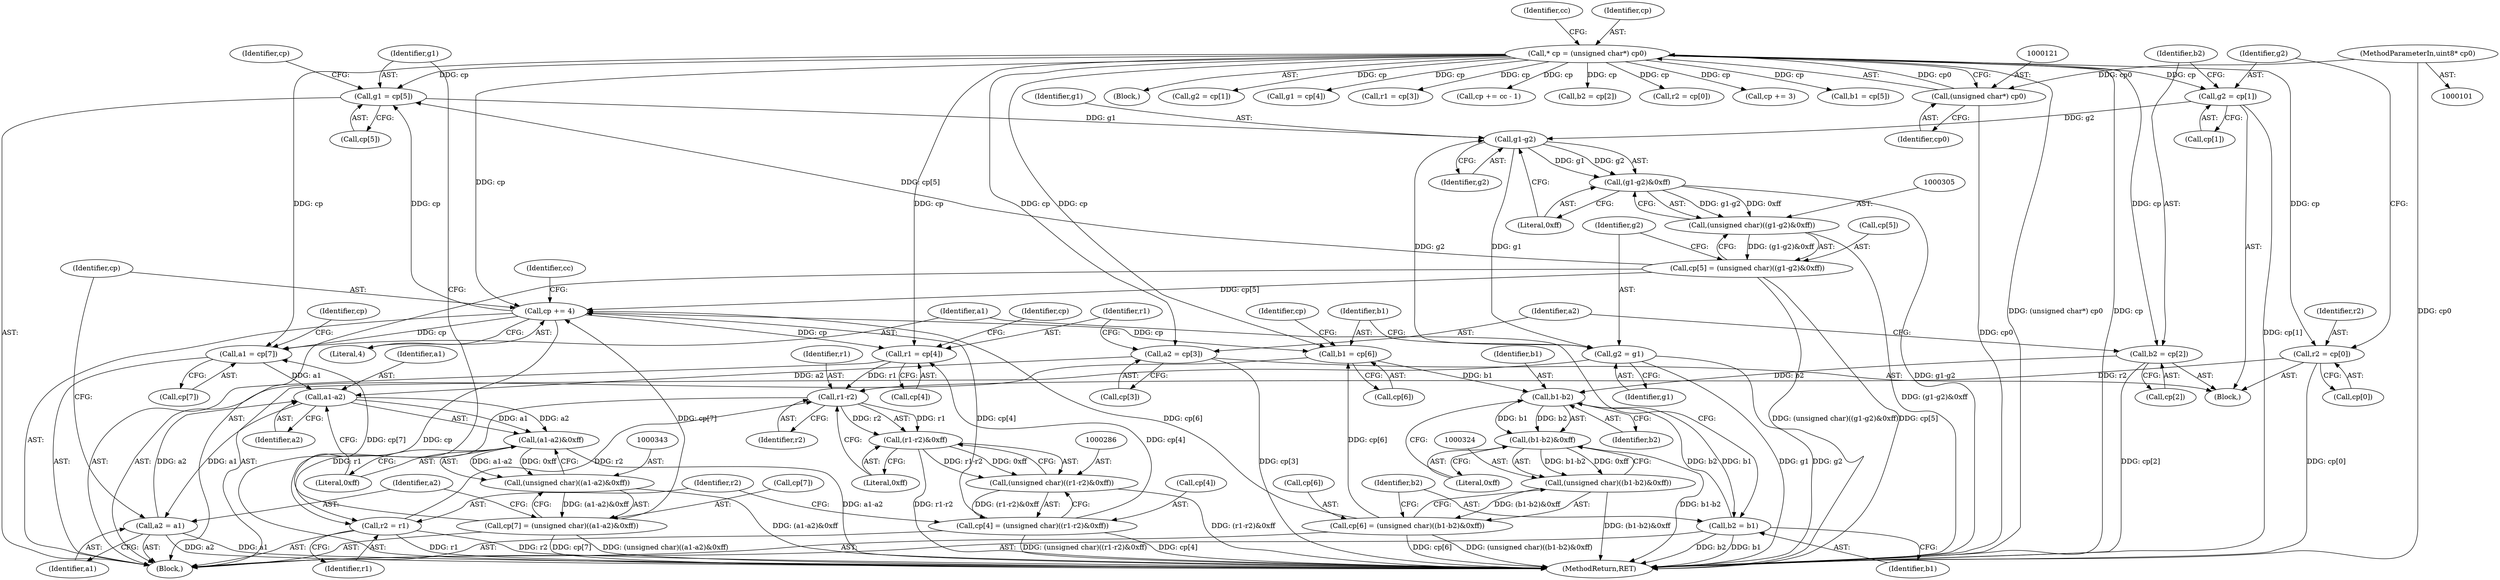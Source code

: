 digraph "0_libtiff_3ca657a8793dd011bf869695d72ad31c779c3cc1_10@array" {
"1000295" [label="(Call,g1 = cp[5])"];
"1000352" [label="(Call,cp += 4)"];
"1000338" [label="(Call,cp[7] = (unsigned char)((a1-a2)&0xff))"];
"1000342" [label="(Call,(unsigned char)((a1-a2)&0xff))"];
"1000344" [label="(Call,(a1-a2)&0xff)"];
"1000345" [label="(Call,a1-a2)"];
"1000333" [label="(Call,a1 = cp[7])"];
"1000118" [label="(Call,* cp = (unsigned char*) cp0)"];
"1000120" [label="(Call,(unsigned char*) cp0)"];
"1000103" [label="(MethodParameterIn,uint8* cp0)"];
"1000349" [label="(Call,a2 = a1)"];
"1000269" [label="(Call,a2 = cp[3])"];
"1000281" [label="(Call,cp[4] = (unsigned char)((r1-r2)&0xff))"];
"1000285" [label="(Call,(unsigned char)((r1-r2)&0xff))"];
"1000287" [label="(Call,(r1-r2)&0xff)"];
"1000288" [label="(Call,r1-r2)"];
"1000276" [label="(Call,r1 = cp[4])"];
"1000292" [label="(Call,r2 = r1)"];
"1000251" [label="(Call,r2 = cp[0])"];
"1000300" [label="(Call,cp[5] = (unsigned char)((g1-g2)&0xff))"];
"1000304" [label="(Call,(unsigned char)((g1-g2)&0xff))"];
"1000306" [label="(Call,(g1-g2)&0xff)"];
"1000307" [label="(Call,g1-g2)"];
"1000295" [label="(Call,g1 = cp[5])"];
"1000311" [label="(Call,g2 = g1)"];
"1000257" [label="(Call,g2 = cp[1])"];
"1000319" [label="(Call,cp[6] = (unsigned char)((b1-b2)&0xff))"];
"1000323" [label="(Call,(unsigned char)((b1-b2)&0xff))"];
"1000325" [label="(Call,(b1-b2)&0xff)"];
"1000326" [label="(Call,b1-b2)"];
"1000314" [label="(Call,b1 = cp[6])"];
"1000330" [label="(Call,b2 = b1)"];
"1000263" [label="(Call,b2 = cp[2])"];
"1000345" [label="(Call,a1-a2)"];
"1000340" [label="(Identifier,cp)"];
"1000276" [label="(Call,r1 = cp[4])"];
"1000281" [label="(Call,cp[4] = (unsigned char)((r1-r2)&0xff))"];
"1000270" [label="(Identifier,a2)"];
"1000103" [label="(MethodParameterIn,uint8* cp0)"];
"1000105" [label="(Block,)"];
"1000251" [label="(Call,r2 = cp[0])"];
"1000162" [label="(Call,g2 = cp[1])"];
"1000314" [label="(Call,b1 = cp[6])"];
"1000351" [label="(Identifier,a1)"];
"1000194" [label="(Call,g1 = cp[4])"];
"1000175" [label="(Call,r1 = cp[3])"];
"1000334" [label="(Identifier,a1)"];
"1000122" [label="(Identifier,cp0)"];
"1000271" [label="(Call,cp[3])"];
"1000263" [label="(Call,b2 = cp[2])"];
"1000253" [label="(Call,cp[0])"];
"1000311" [label="(Call,g2 = g1)"];
"1000321" [label="(Identifier,cp)"];
"1000275" [label="(Block,)"];
"1000285" [label="(Call,(unsigned char)((r1-r2)&0xff))"];
"1000320" [label="(Call,cp[6])"];
"1000316" [label="(Call,cp[6])"];
"1000309" [label="(Identifier,g2)"];
"1000331" [label="(Identifier,b2)"];
"1000362" [label="(Call,cp += cc - 1)"];
"1000289" [label="(Identifier,r1)"];
"1000342" [label="(Call,(unsigned char)((a1-a2)&0xff))"];
"1000126" [label="(Identifier,cc)"];
"1000313" [label="(Identifier,g1)"];
"1000319" [label="(Call,cp[6] = (unsigned char)((b1-b2)&0xff))"];
"1000326" [label="(Call,b1-b2)"];
"1000168" [label="(Call,b2 = cp[2])"];
"1000357" [label="(Identifier,cc)"];
"1000304" [label="(Call,(unsigned char)((g1-g2)&0xff))"];
"1000156" [label="(Call,r2 = cp[0])"];
"1000269" [label="(Call,a2 = cp[3])"];
"1000312" [label="(Identifier,g2)"];
"1000315" [label="(Identifier,b1)"];
"1000338" [label="(Call,cp[7] = (unsigned char)((a1-a2)&0xff))"];
"1000297" [label="(Call,cp[5])"];
"1000350" [label="(Identifier,a2)"];
"1000328" [label="(Identifier,b2)"];
"1000295" [label="(Call,g1 = cp[5])"];
"1000327" [label="(Identifier,b1)"];
"1000332" [label="(Identifier,b1)"];
"1000278" [label="(Call,cp[4])"];
"1000333" [label="(Call,a1 = cp[7])"];
"1000277" [label="(Identifier,r1)"];
"1000294" [label="(Identifier,r1)"];
"1000282" [label="(Call,cp[4])"];
"1000292" [label="(Call,r2 = r1)"];
"1000232" [label="(Call,cp += 3)"];
"1000335" [label="(Call,cp[7])"];
"1000245" [label="(Block,)"];
"1000325" [label="(Call,(b1-b2)&0xff)"];
"1000308" [label="(Identifier,g1)"];
"1000118" [label="(Call,* cp = (unsigned char*) cp0)"];
"1000353" [label="(Identifier,cp)"];
"1000307" [label="(Call,g1-g2)"];
"1000119" [label="(Identifier,cp)"];
"1000120" [label="(Call,(unsigned char*) cp0)"];
"1000264" [label="(Identifier,b2)"];
"1000348" [label="(Literal,0xff)"];
"1000300" [label="(Call,cp[5] = (unsigned char)((g1-g2)&0xff))"];
"1000339" [label="(Call,cp[7])"];
"1000293" [label="(Identifier,r2)"];
"1000258" [label="(Identifier,g2)"];
"1000283" [label="(Identifier,cp)"];
"1000306" [label="(Call,(g1-g2)&0xff)"];
"1000301" [label="(Call,cp[5])"];
"1000346" [label="(Identifier,a1)"];
"1000349" [label="(Call,a2 = a1)"];
"1000330" [label="(Call,b2 = b1)"];
"1000354" [label="(Literal,4)"];
"1000393" [label="(MethodReturn,RET)"];
"1000329" [label="(Literal,0xff)"];
"1000296" [label="(Identifier,g1)"];
"1000290" [label="(Identifier,r2)"];
"1000352" [label="(Call,cp += 4)"];
"1000291" [label="(Literal,0xff)"];
"1000310" [label="(Literal,0xff)"];
"1000265" [label="(Call,cp[2])"];
"1000259" [label="(Call,cp[1])"];
"1000323" [label="(Call,(unsigned char)((b1-b2)&0xff))"];
"1000344" [label="(Call,(a1-a2)&0xff)"];
"1000213" [label="(Call,b1 = cp[5])"];
"1000252" [label="(Identifier,r2)"];
"1000347" [label="(Identifier,a2)"];
"1000302" [label="(Identifier,cp)"];
"1000257" [label="(Call,g2 = cp[1])"];
"1000287" [label="(Call,(r1-r2)&0xff)"];
"1000288" [label="(Call,r1-r2)"];
"1000295" -> "1000275"  [label="AST: "];
"1000295" -> "1000297"  [label="CFG: "];
"1000296" -> "1000295"  [label="AST: "];
"1000297" -> "1000295"  [label="AST: "];
"1000302" -> "1000295"  [label="CFG: "];
"1000352" -> "1000295"  [label="DDG: cp"];
"1000300" -> "1000295"  [label="DDG: cp[5]"];
"1000118" -> "1000295"  [label="DDG: cp"];
"1000295" -> "1000307"  [label="DDG: g1"];
"1000352" -> "1000275"  [label="AST: "];
"1000352" -> "1000354"  [label="CFG: "];
"1000353" -> "1000352"  [label="AST: "];
"1000354" -> "1000352"  [label="AST: "];
"1000357" -> "1000352"  [label="CFG: "];
"1000352" -> "1000393"  [label="DDG: cp"];
"1000352" -> "1000276"  [label="DDG: cp"];
"1000352" -> "1000314"  [label="DDG: cp"];
"1000352" -> "1000333"  [label="DDG: cp"];
"1000338" -> "1000352"  [label="DDG: cp[7]"];
"1000281" -> "1000352"  [label="DDG: cp[4]"];
"1000300" -> "1000352"  [label="DDG: cp[5]"];
"1000319" -> "1000352"  [label="DDG: cp[6]"];
"1000118" -> "1000352"  [label="DDG: cp"];
"1000338" -> "1000275"  [label="AST: "];
"1000338" -> "1000342"  [label="CFG: "];
"1000339" -> "1000338"  [label="AST: "];
"1000342" -> "1000338"  [label="AST: "];
"1000350" -> "1000338"  [label="CFG: "];
"1000338" -> "1000393"  [label="DDG: cp[7]"];
"1000338" -> "1000393"  [label="DDG: (unsigned char)((a1-a2)&0xff)"];
"1000338" -> "1000333"  [label="DDG: cp[7]"];
"1000342" -> "1000338"  [label="DDG: (a1-a2)&0xff"];
"1000342" -> "1000344"  [label="CFG: "];
"1000343" -> "1000342"  [label="AST: "];
"1000344" -> "1000342"  [label="AST: "];
"1000342" -> "1000393"  [label="DDG: (a1-a2)&0xff"];
"1000344" -> "1000342"  [label="DDG: a1-a2"];
"1000344" -> "1000342"  [label="DDG: 0xff"];
"1000344" -> "1000348"  [label="CFG: "];
"1000345" -> "1000344"  [label="AST: "];
"1000348" -> "1000344"  [label="AST: "];
"1000344" -> "1000393"  [label="DDG: a1-a2"];
"1000345" -> "1000344"  [label="DDG: a1"];
"1000345" -> "1000344"  [label="DDG: a2"];
"1000345" -> "1000347"  [label="CFG: "];
"1000346" -> "1000345"  [label="AST: "];
"1000347" -> "1000345"  [label="AST: "];
"1000348" -> "1000345"  [label="CFG: "];
"1000333" -> "1000345"  [label="DDG: a1"];
"1000349" -> "1000345"  [label="DDG: a2"];
"1000269" -> "1000345"  [label="DDG: a2"];
"1000345" -> "1000349"  [label="DDG: a1"];
"1000333" -> "1000275"  [label="AST: "];
"1000333" -> "1000335"  [label="CFG: "];
"1000334" -> "1000333"  [label="AST: "];
"1000335" -> "1000333"  [label="AST: "];
"1000340" -> "1000333"  [label="CFG: "];
"1000118" -> "1000333"  [label="DDG: cp"];
"1000118" -> "1000105"  [label="AST: "];
"1000118" -> "1000120"  [label="CFG: "];
"1000119" -> "1000118"  [label="AST: "];
"1000120" -> "1000118"  [label="AST: "];
"1000126" -> "1000118"  [label="CFG: "];
"1000118" -> "1000393"  [label="DDG: (unsigned char*) cp0"];
"1000118" -> "1000393"  [label="DDG: cp"];
"1000120" -> "1000118"  [label="DDG: cp0"];
"1000118" -> "1000156"  [label="DDG: cp"];
"1000118" -> "1000162"  [label="DDG: cp"];
"1000118" -> "1000168"  [label="DDG: cp"];
"1000118" -> "1000175"  [label="DDG: cp"];
"1000118" -> "1000194"  [label="DDG: cp"];
"1000118" -> "1000213"  [label="DDG: cp"];
"1000118" -> "1000232"  [label="DDG: cp"];
"1000118" -> "1000251"  [label="DDG: cp"];
"1000118" -> "1000257"  [label="DDG: cp"];
"1000118" -> "1000263"  [label="DDG: cp"];
"1000118" -> "1000269"  [label="DDG: cp"];
"1000118" -> "1000276"  [label="DDG: cp"];
"1000118" -> "1000314"  [label="DDG: cp"];
"1000118" -> "1000362"  [label="DDG: cp"];
"1000120" -> "1000122"  [label="CFG: "];
"1000121" -> "1000120"  [label="AST: "];
"1000122" -> "1000120"  [label="AST: "];
"1000120" -> "1000393"  [label="DDG: cp0"];
"1000103" -> "1000120"  [label="DDG: cp0"];
"1000103" -> "1000101"  [label="AST: "];
"1000103" -> "1000393"  [label="DDG: cp0"];
"1000349" -> "1000275"  [label="AST: "];
"1000349" -> "1000351"  [label="CFG: "];
"1000350" -> "1000349"  [label="AST: "];
"1000351" -> "1000349"  [label="AST: "];
"1000353" -> "1000349"  [label="CFG: "];
"1000349" -> "1000393"  [label="DDG: a1"];
"1000349" -> "1000393"  [label="DDG: a2"];
"1000269" -> "1000245"  [label="AST: "];
"1000269" -> "1000271"  [label="CFG: "];
"1000270" -> "1000269"  [label="AST: "];
"1000271" -> "1000269"  [label="AST: "];
"1000277" -> "1000269"  [label="CFG: "];
"1000269" -> "1000393"  [label="DDG: cp[3]"];
"1000281" -> "1000275"  [label="AST: "];
"1000281" -> "1000285"  [label="CFG: "];
"1000282" -> "1000281"  [label="AST: "];
"1000285" -> "1000281"  [label="AST: "];
"1000293" -> "1000281"  [label="CFG: "];
"1000281" -> "1000393"  [label="DDG: (unsigned char)((r1-r2)&0xff)"];
"1000281" -> "1000393"  [label="DDG: cp[4]"];
"1000281" -> "1000276"  [label="DDG: cp[4]"];
"1000285" -> "1000281"  [label="DDG: (r1-r2)&0xff"];
"1000285" -> "1000287"  [label="CFG: "];
"1000286" -> "1000285"  [label="AST: "];
"1000287" -> "1000285"  [label="AST: "];
"1000285" -> "1000393"  [label="DDG: (r1-r2)&0xff"];
"1000287" -> "1000285"  [label="DDG: r1-r2"];
"1000287" -> "1000285"  [label="DDG: 0xff"];
"1000287" -> "1000291"  [label="CFG: "];
"1000288" -> "1000287"  [label="AST: "];
"1000291" -> "1000287"  [label="AST: "];
"1000287" -> "1000393"  [label="DDG: r1-r2"];
"1000288" -> "1000287"  [label="DDG: r1"];
"1000288" -> "1000287"  [label="DDG: r2"];
"1000288" -> "1000290"  [label="CFG: "];
"1000289" -> "1000288"  [label="AST: "];
"1000290" -> "1000288"  [label="AST: "];
"1000291" -> "1000288"  [label="CFG: "];
"1000276" -> "1000288"  [label="DDG: r1"];
"1000292" -> "1000288"  [label="DDG: r2"];
"1000251" -> "1000288"  [label="DDG: r2"];
"1000288" -> "1000292"  [label="DDG: r1"];
"1000276" -> "1000275"  [label="AST: "];
"1000276" -> "1000278"  [label="CFG: "];
"1000277" -> "1000276"  [label="AST: "];
"1000278" -> "1000276"  [label="AST: "];
"1000283" -> "1000276"  [label="CFG: "];
"1000292" -> "1000275"  [label="AST: "];
"1000292" -> "1000294"  [label="CFG: "];
"1000293" -> "1000292"  [label="AST: "];
"1000294" -> "1000292"  [label="AST: "];
"1000296" -> "1000292"  [label="CFG: "];
"1000292" -> "1000393"  [label="DDG: r1"];
"1000292" -> "1000393"  [label="DDG: r2"];
"1000251" -> "1000245"  [label="AST: "];
"1000251" -> "1000253"  [label="CFG: "];
"1000252" -> "1000251"  [label="AST: "];
"1000253" -> "1000251"  [label="AST: "];
"1000258" -> "1000251"  [label="CFG: "];
"1000251" -> "1000393"  [label="DDG: cp[0]"];
"1000300" -> "1000275"  [label="AST: "];
"1000300" -> "1000304"  [label="CFG: "];
"1000301" -> "1000300"  [label="AST: "];
"1000304" -> "1000300"  [label="AST: "];
"1000312" -> "1000300"  [label="CFG: "];
"1000300" -> "1000393"  [label="DDG: (unsigned char)((g1-g2)&0xff)"];
"1000300" -> "1000393"  [label="DDG: cp[5]"];
"1000304" -> "1000300"  [label="DDG: (g1-g2)&0xff"];
"1000304" -> "1000306"  [label="CFG: "];
"1000305" -> "1000304"  [label="AST: "];
"1000306" -> "1000304"  [label="AST: "];
"1000304" -> "1000393"  [label="DDG: (g1-g2)&0xff"];
"1000306" -> "1000304"  [label="DDG: g1-g2"];
"1000306" -> "1000304"  [label="DDG: 0xff"];
"1000306" -> "1000310"  [label="CFG: "];
"1000307" -> "1000306"  [label="AST: "];
"1000310" -> "1000306"  [label="AST: "];
"1000306" -> "1000393"  [label="DDG: g1-g2"];
"1000307" -> "1000306"  [label="DDG: g1"];
"1000307" -> "1000306"  [label="DDG: g2"];
"1000307" -> "1000309"  [label="CFG: "];
"1000308" -> "1000307"  [label="AST: "];
"1000309" -> "1000307"  [label="AST: "];
"1000310" -> "1000307"  [label="CFG: "];
"1000311" -> "1000307"  [label="DDG: g2"];
"1000257" -> "1000307"  [label="DDG: g2"];
"1000307" -> "1000311"  [label="DDG: g1"];
"1000311" -> "1000275"  [label="AST: "];
"1000311" -> "1000313"  [label="CFG: "];
"1000312" -> "1000311"  [label="AST: "];
"1000313" -> "1000311"  [label="AST: "];
"1000315" -> "1000311"  [label="CFG: "];
"1000311" -> "1000393"  [label="DDG: g2"];
"1000311" -> "1000393"  [label="DDG: g1"];
"1000257" -> "1000245"  [label="AST: "];
"1000257" -> "1000259"  [label="CFG: "];
"1000258" -> "1000257"  [label="AST: "];
"1000259" -> "1000257"  [label="AST: "];
"1000264" -> "1000257"  [label="CFG: "];
"1000257" -> "1000393"  [label="DDG: cp[1]"];
"1000319" -> "1000275"  [label="AST: "];
"1000319" -> "1000323"  [label="CFG: "];
"1000320" -> "1000319"  [label="AST: "];
"1000323" -> "1000319"  [label="AST: "];
"1000331" -> "1000319"  [label="CFG: "];
"1000319" -> "1000393"  [label="DDG: (unsigned char)((b1-b2)&0xff)"];
"1000319" -> "1000393"  [label="DDG: cp[6]"];
"1000319" -> "1000314"  [label="DDG: cp[6]"];
"1000323" -> "1000319"  [label="DDG: (b1-b2)&0xff"];
"1000323" -> "1000325"  [label="CFG: "];
"1000324" -> "1000323"  [label="AST: "];
"1000325" -> "1000323"  [label="AST: "];
"1000323" -> "1000393"  [label="DDG: (b1-b2)&0xff"];
"1000325" -> "1000323"  [label="DDG: b1-b2"];
"1000325" -> "1000323"  [label="DDG: 0xff"];
"1000325" -> "1000329"  [label="CFG: "];
"1000326" -> "1000325"  [label="AST: "];
"1000329" -> "1000325"  [label="AST: "];
"1000325" -> "1000393"  [label="DDG: b1-b2"];
"1000326" -> "1000325"  [label="DDG: b1"];
"1000326" -> "1000325"  [label="DDG: b2"];
"1000326" -> "1000328"  [label="CFG: "];
"1000327" -> "1000326"  [label="AST: "];
"1000328" -> "1000326"  [label="AST: "];
"1000329" -> "1000326"  [label="CFG: "];
"1000314" -> "1000326"  [label="DDG: b1"];
"1000330" -> "1000326"  [label="DDG: b2"];
"1000263" -> "1000326"  [label="DDG: b2"];
"1000326" -> "1000330"  [label="DDG: b1"];
"1000314" -> "1000275"  [label="AST: "];
"1000314" -> "1000316"  [label="CFG: "];
"1000315" -> "1000314"  [label="AST: "];
"1000316" -> "1000314"  [label="AST: "];
"1000321" -> "1000314"  [label="CFG: "];
"1000330" -> "1000275"  [label="AST: "];
"1000330" -> "1000332"  [label="CFG: "];
"1000331" -> "1000330"  [label="AST: "];
"1000332" -> "1000330"  [label="AST: "];
"1000334" -> "1000330"  [label="CFG: "];
"1000330" -> "1000393"  [label="DDG: b2"];
"1000330" -> "1000393"  [label="DDG: b1"];
"1000263" -> "1000245"  [label="AST: "];
"1000263" -> "1000265"  [label="CFG: "];
"1000264" -> "1000263"  [label="AST: "];
"1000265" -> "1000263"  [label="AST: "];
"1000270" -> "1000263"  [label="CFG: "];
"1000263" -> "1000393"  [label="DDG: cp[2]"];
}
